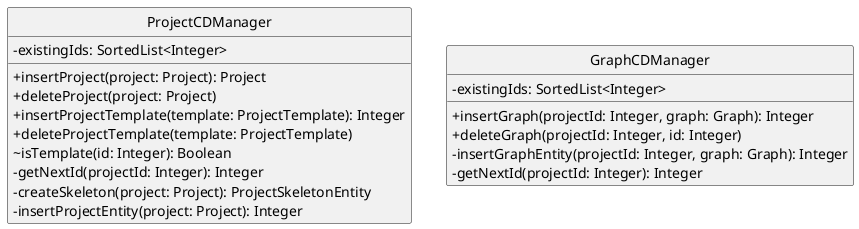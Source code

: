 @startuml

skinparam monochrome true
skinparam shadowing false
skinparam genericDisplay old
skinparam classAttributeIconSize 0
hide circle

class ProjectCDManager {
    -existingIds: SortedList<Integer>
        +insertProject(project: Project): Project
        +deleteProject(project: Project)
        +insertProjectTemplate(template: ProjectTemplate): Integer
        +deleteProjectTemplate(template: ProjectTemplate)
        ~isTemplate(id: Integer): Boolean
        -getNextId(projectId: Integer): Integer
        -createSkeleton(project: Project): ProjectSkeletonEntity
        -insertProjectEntity(project: Project): Integer
    }

    class GraphCDManager {
    -existingIds: SortedList<Integer>
        +insertGraph(projectId: Integer, graph: Graph): Integer
        +deleteGraph(projectId: Integer, id: Integer)
        -insertGraphEntity(projectId: Integer, graph: Graph): Integer
        -getNextId(projectId: Integer): Integer
    }

@enduml